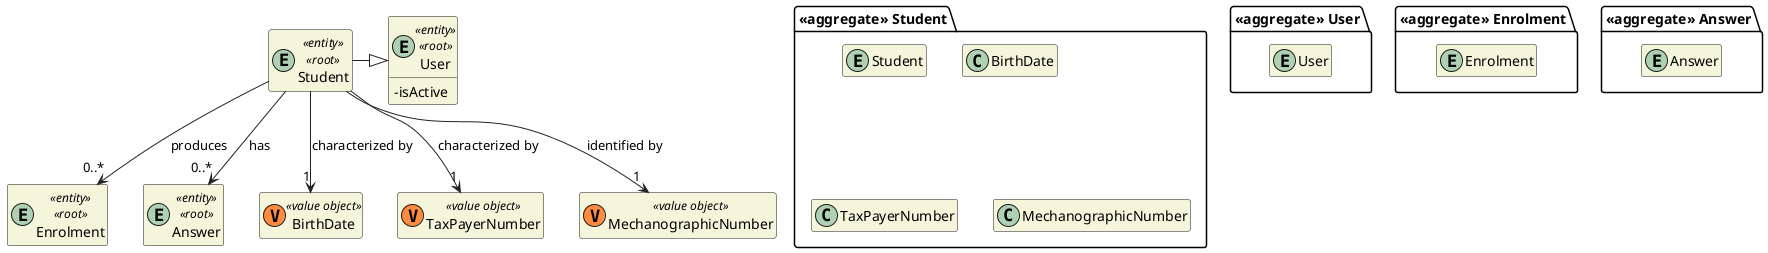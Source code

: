 @startuml DM-STUDENT
'https://plantuml.com/class-diagram

skinparam classAttributeIconSize 0
hide empty attributes
hide empty methods
skinparam classBackgroundColor beige
skinparam ArrowColor #222222

package "<<aggregate>> User" {
    entity User
}

entity User <<entity>> <<root>> {
  - isActive
}

package "<<aggregate>> Enrolment" {
  entity Enrolment
}

entity Enrolment <<entity>> <<root>> {
}

package "<<aggregate>> Answer" {
  entity Answer
}

entity Answer <<entity>> <<root>> {
}

package "<<aggregate>> Student" {
  entity Student

  class BirthDate
  class TaxPayerNumber
  class MechanographicNumber
}

entity Student <<entity>> <<root>> {
}

class BirthDate <<(V,#FF8B40) value object>> {}
class TaxPayerNumber <<(V,#FF8B40) value object>> {}
class MechanographicNumber <<(V,#FF8B40) value object>> {}

Student --> "1" BirthDate : characterized by
Student --> "1" TaxPayerNumber : characterized by
Student --> "1" MechanographicNumber : identified by

Student -|> User

Student --> "0..*" Enrolment : produces

Student --> "0..*" Answer : has

@enduml
